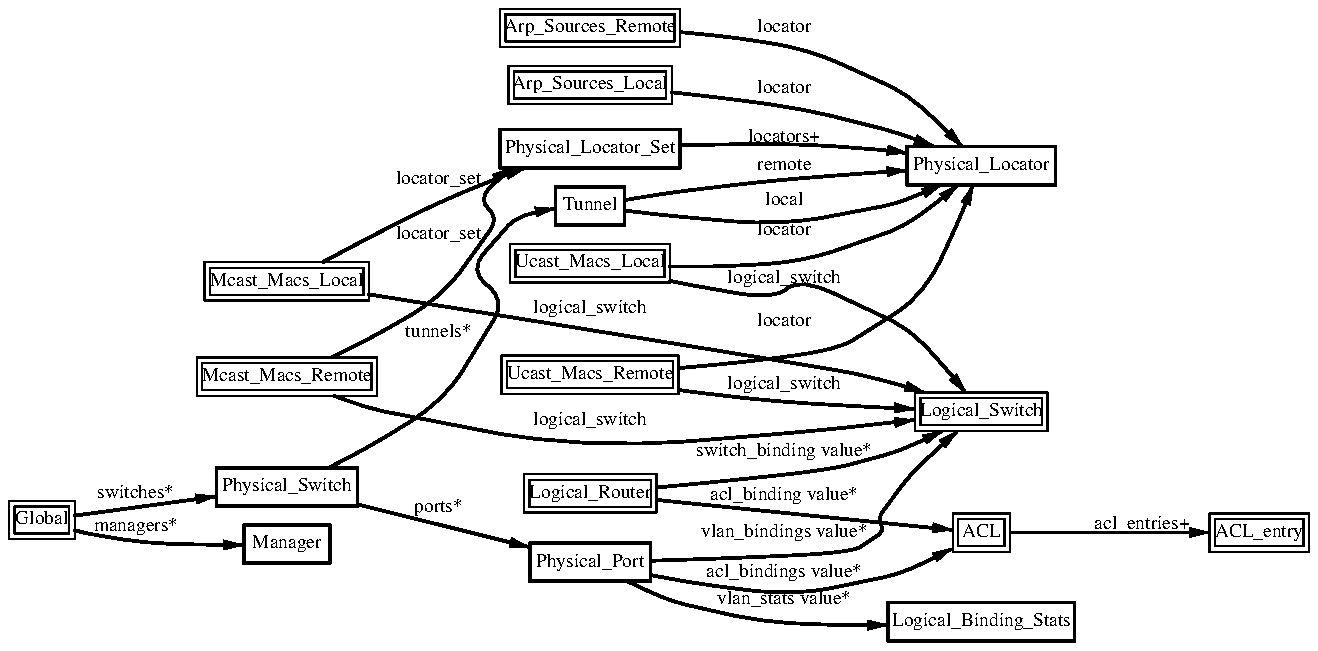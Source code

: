.ps -3
.PS
linethick = 1;
linethick = 0.5;
box at 1.389077297,1.320136859 wid 0.901302703 height 0.190865 "Mcast_Macs_Remote"
box at 1.389077297,1.320136859 wid 0.845747147444444 height 0.135309444444444
linethick = 1;
box at 2.905385203,2.460020812 wid 0.901302703 height 0.190865 "Physical_Locator_Set"
linethick = 0.5;
box at 4.86171328,1.14519 wid 0.662721453 height 0.190865 "Logical_Switch"
box at 4.86171328,1.14519 wid 0.607165897444444 height 0.135309444444444
linethick = 0.5;
box at 2.905385203,0.736967938 wid 0.662721453 height 0.190865 "Logical_Router"
box at 2.905385203,0.736967938 wid 0.607165897444444 height 0.135309444444444
linethick = 0.5;
box at 4.86171328,0.540796891 wid 0.2862975 height 0.190865 "ACL"
box at 4.86171328,0.540796891 wid 0.230741944444444 height 0.135309444444444
linethick = 0.5;
box at 2.905385203,1.887425812 wid 0.800564156 height 0.190865 "Ucast_Macs_Local"
box at 2.905385203,1.887425812 wid 0.745008600444444 height 0.135309444444444
linethick = 1;
box at 4.86171328,2.375200406 wid 0.742235812 height 0.190865 "Physical_Locator"
linethick = 1;
box at 2.905385203,2.173723312 wid 0.3446182094 height 0.190865 "Tunnel"
linethick = 0.5;
box at 0.1643576688,0.604393109 wid 0.3287115203 height 0.190865 "Global"
box at 0.1643576688,0.604393109 wid 0.273155964744444 height 0.135309444444444
linethick = 1;
box at 1.389077297,0.768766047 wid 0.705131656 height 0.190865 "Physical_Switch"
linethick = 1;
box at 1.389077297,0.482468547 wid 0.42944625 height 0.190865 "Manager"
linethick = 0.5;
box at 6.25082875,0.540796891 wid 0.498386688 height 0.190865 "ACL_entry"
box at 6.25082875,0.540796891 wid 0.442831132444444 height 0.135309444444444
linethick = 1;
box at 2.905385203,0.392342094 wid 0.604393109 height 0.190865 "Physical_Port"
linethick = 0.5;
box at 1.389077297,1.797299359 wid 0.821788344 height 0.190865 "Mcast_Macs_Local"
box at 1.389077297,1.797299359 wid 0.766232788444444 height 0.135309444444444
linethick = 0.5;
box at 2.905385203,1.330748953 wid 0.885384562 height 0.190865 "Ucast_Macs_Remote"
box at 2.905385203,1.330748953 wid 0.829829006444444 height 0.135309444444444
linethick = 0.5;
box at 2.905385203,3.064452094 wid 0.901302703 height 0.190865 "Arp_Sources_Remote"
box at 2.905385203,3.064452094 wid 0.845747147444444 height 0.135309444444444
linethick = 0.5;
box at 2.905385203,2.778154594 wid 0.816482297 height 0.190865 "Arp_Sources_Local"
box at 2.905385203,2.778154594 wid 0.760926741444444 height 0.135309444444444
linethick = 1;
box at 4.86171328,0.0954325 wid 0.933100812 height 0.190865 "Logical_Binding_Stats"
linethick = 1;
spline -> from 1.611129638,1.41583657 to 1.611129638,1.41583657 to 1.831273329,1.523942506 to 2.166470442,1.720304418 to 2.359320438,1.988164359 to 2.448187182,2.111654014 to 2.348708344,2.207811801 to 2.454752938,2.316872062 to 2.472274345,2.334927891 to 2.492124305,2.350731513 to 2.513424839,2.364511966
"locator_set" at 2.14723125,2.027940625
linethick = 1;
spline -> from 1.627391336,1.224246283 to 1.627391336,1.224246283 to 1.721373262,1.189776064 to 1.831845924,1.154542385 to 1.935142062,1.134577906 to 2.861371734,0.955737401 to 3.98373428,1.042351938 to 4.52846299,1.103123354
"logical_switch" at 2.905385203,1.100107687
linethick = 1;
spline -> from 3.357048139,2.477160489 to 3.357048139,2.477160489 to 3.629756051,2.483344515 to 3.9852612,2.483840764 to 4.29980672,2.460020812 to 4.36164698,2.455363706 to 4.42692281,2.447767279 to 4.49067172,2.439025662
"locators+" at 3.87570469,2.515715219
linethick = 1;
spline -> from 3.237528476,0.766093937 to 3.237528476,0.766093937 to 3.583528548,0.798884544 to 4.10588788,0.854388086 to 4.29980672,0.90660875 to 4.42654108,0.940811758 to 4.56243696,0.998491161 to 4.66817617,1.048574137
"switch_binding value*" at 3.87570469,0.946385016
linethick = 1;
spline -> from 3.238559147,0.70391012 to 3.238559147,0.70391012 to 3.67071568,0.660316554 to 4.41203534,0.585611993 to 4.71780107,0.554730036
"acl_binding value*" at 3.87570469,0.723683734
linethick = 1;
spline -> from 5.00677068,0.540796891 to 5.00677068,0.540796891 to 5.24038944,0.540796891 to 5.71220772,0.540796891 to 6.00155906,0.540796891
"acl_entries+" at 5.6648732,0.580534984
linethick = 1;
spline -> from 3.3057818,1.798597241 to 3.3057818,1.798597241 to 3.354719586,1.788672261 to 3.404191794,1.779129011 to 3.451488141,1.770807297 to 3.82607979,1.704729834 to 3.95510453,1.815813264 to 4.29980672,1.654150609 to 4.50479573,1.557954649 to 4.68688094,1.35934053 to 4.78345863,1.240660673
"logical_switch" at 3.87570469,1.810583563
linethick = 1;
spline -> from 3.306087184,1.871316806 to 3.306087184,1.871316806 to 3.590056131,1.871813055 to 3.97800833,1.897541657 to 4.29980672,2.009388547 to 4.4700583,2.06859487 to 4.63954642,2.19151193 to 4.74604909,2.278470024
"locator" at 3.87570469,2.049164813
linethick = 1;
spline -> from 3.078347066,2.203269214 to 3.078347066,2.203269214 to 3.184926082,2.221210524 to 3.325975317,2.243541729 to 3.451488141,2.258581891 to 3.803252336,2.30068671 to 4.20628287,2.332484819 to 4.49028999,2.352143914
"remote" at 3.87570469,2.372566469
linethick = 1;
spline -> from 3.079339564,2.15066682 to 3.079339564,2.15066682 to 3.342580572,2.11936496 to 3.86616144,2.076153124 to 4.29980672,2.157843344 to 4.42501416,2.181434258 to 4.55861966,2.232547905 to 4.66321368,2.279271657
"local" at 3.87570469,2.197581437
linethick = 1;
spline -> from 0.330883564,0.626228065 to 0.330883564,0.626228065 to 0.509571377,0.650429747 to 0.803083574,0.69016784 to 1.03487003,0.721546046
"switches*" at 0.633557281,0.734295828
linethick = 1;
spline -> from 0.3298834314,0.551523504 to 0.3298834314,0.551523504 to 0.3608608209,0.543049098 to 0.393296419,0.535376325 to 0.424140203,0.530184797 to 0.67909767,0.487278345 to 0.977114281,0.478842112 to 1.172598214,0.478842112
"managers*" at 0.633557281,0.569961063
linethick = 1;
spline -> from 1.598647067,0.865076526 to 1.598647067,0.865076526 to 1.823180653,0.982267636 to 2.176319076,1.201991424 to 2.359320438,1.500427938 to 2.484451532,1.704500796 to 2.297060275,1.850436175 to 2.454752938,2.030574562 to 2.523731549,2.10943998 to 2.636265553,2.145169908 to 2.730972766,2.161202568
"tunnels*" at 2.14723125,1.540166031
linethick = 1;
spline -> from 1.741719471,0.681922472 to 1.741719471,0.681922472 to 2.002250196,0.616799334 to 2.355159581,0.528543358 to 2.602749659,0.466664925
"ports*" at 2.14723125,0.665393563
linethick = 1;
spline -> from 3.208516996,0.399747656 to 3.208516996,0.399747656 to 3.589559882,0.411543113 to 4.21124536,0.439600268 to 4.29980672,0.498386688 to 4.37691618,0.549653027 to 4.34065183,0.609012042 to 4.39523922,0.683945641 to 4.49716113,0.823926032 to 4.64221853,0.961348832 to 4.74223179,1.049261251
"vlan_bindings value*" at 3.87570469,0.538124781
linethick = 1;
spline -> from 3.207829882,0.3278526278 to 3.207829882,0.3278526278 to 3.491264407,0.2769374804 to 3.92876516,0.2260376022 to 4.29980672,0.3022041891 to 4.44906315,0.3328571081 to 4.60786283,0.405320914 to 4.71741934,0.462427722
"acl_bindings value*" at 3.87570469,0.3419651859
linethick = 1;
spline -> from 3.093043671,0.2965622197 to 3.093043671,0.2965622197 to 3.19546183,0.2476626067 to 3.327311372,0.1926438618 to 3.451488141,0.1643576688 to 3.76042223,0.0939742914 to 4.11695805,0.0772316136 to 4.3937123,0.077834747
"vlan_stats value*" at 3.87570469,0.2041186656
linethick = 1;
spline -> from 1.570895296,1.893609838 to 1.570895296,1.893609838 to 1.77848007,2.004578749 to 2.135321274,2.18807636 to 2.454752938,2.316872062 to 2.495407183,2.333286452 to 2.538733538,2.349128247 to 2.581792682,2.363939371
"locator_set" at 2.14723125,2.303626031
linethick = 1;
spline -> from 1.800353199,1.732176221 to 1.800353199,1.732176221 to 2.570760685,1.608419355 to 4.17918004,1.348881128 to 4.29980672,1.320136859 to 4.39180365,1.298225557 to 4.49105345,1.268985039 to 4.57961481,1.240660673
"logical_switch" at 2.905385203,1.662128766
linethick = 1;
spline -> from 3.348459214,1.254097569 to 3.348459214,1.254097569 to 3.38327299,1.249135079 to 3.417934074,1.244554319 to 3.451488141,1.2406225 to 3.81920865,1.197563356 to 4.24369241,1.172063792 to 4.52922645,1.158397858
"logical_switch" at 3.87570469,1.280398766
linethick = 1;
spline -> from 3.348459214,1.363043311 to 3.348459214,1.363043311 to 3.694917362,1.395490361 to 4.14520607,1.455002068 to 4.29980672,1.553412062 to 4.57808789,1.730725647 to 4.75139331,2.102607013 to 4.8212499,2.278775408
"locator" at 3.87570469,1.593188328
linethick = 1;
spline -> from 3.357429869,3.042655311 to 3.357429869,3.042655311 to 3.638306803,3.015437962 to 4.00243905,2.954857411 to 4.29980672,2.820564797 to 4.48570923,2.736507851 to 4.66321368,2.575799521 to 4.76589905,2.472159826
"locator" at 3.87570469,3.067086031
linethick = 1;
spline -> from 3.31456159,2.741470341 to 3.31456159,2.741470341 to 3.594026123,2.710779249 to 3.97304584,2.658596758 to 4.29980672,2.5766775 to 4.4089815,2.549307459 to 4.52655434,2.508500522 to 4.62542241,2.470747425
"locator" at 3.87570469,2.759602516
.ps +3
.PE
